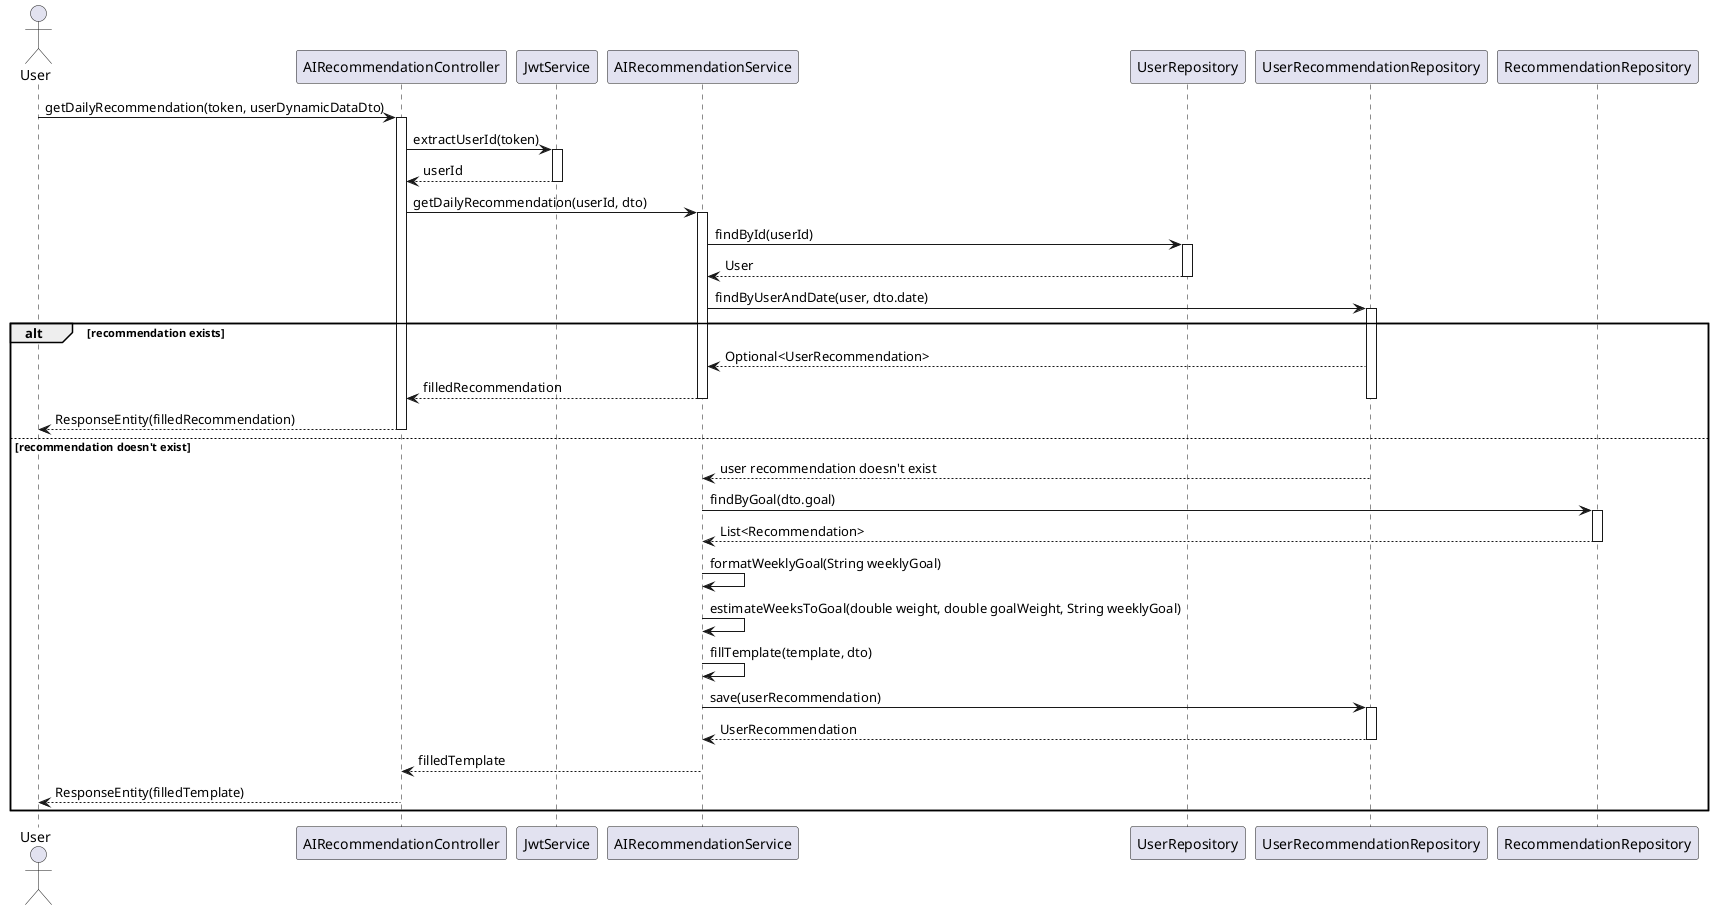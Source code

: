 @startuml
actor User
participant AIRecommendationController
participant JwtService
participant AIRecommendationService
participant UserRepository
participant UserRecommendationRepository
participant RecommendationRepository

User -> AIRecommendationController : getDailyRecommendation(token, userDynamicDataDto)
activate AIRecommendationController

AIRecommendationController -> JwtService : extractUserId(token)
activate JwtService
JwtService --> AIRecommendationController : userId
deactivate JwtService

AIRecommendationController -> AIRecommendationService : getDailyRecommendation(userId, dto)
activate AIRecommendationService

AIRecommendationService -> UserRepository : findById(userId)
activate UserRepository
UserRepository --> AIRecommendationService : User
deactivate UserRepository

AIRecommendationService -> UserRecommendationRepository : findByUserAndDate(user, dto.date)
activate UserRecommendationRepository
alt recommendation exists
    UserRecommendationRepository --> AIRecommendationService : Optional<UserRecommendation>
    AIRecommendationService --> AIRecommendationController : filledRecommendation
    deactivate UserRecommendationRepository
    deactivate AIRecommendationService
    AIRecommendationController --> User : ResponseEntity(filledRecommendation)
    deactivate AIRecommendationController
else recommendation doesn't exist
    UserRecommendationRepository --> AIRecommendationService : user recommendation doesn't exist
    deactivate UserRecommendationRepository

    AIRecommendationService -> RecommendationRepository : findByGoal(dto.goal)
    activate RecommendationRepository
    RecommendationRepository --> AIRecommendationService : List<Recommendation>
    deactivate RecommendationRepository

    AIRecommendationService -> AIRecommendationService : formatWeeklyGoal(String weeklyGoal)
    AIRecommendationService -> AIRecommendationService : estimateWeeksToGoal(double weight, double goalWeight, String weeklyGoal)
    AIRecommendationService -> AIRecommendationService : fillTemplate(template, dto)

    AIRecommendationService -> UserRecommendationRepository : save(userRecommendation)
    activate UserRecommendationRepository
    UserRecommendationRepository --> AIRecommendationService : UserRecommendation
    deactivate UserRecommendationRepository

    AIRecommendationService --> AIRecommendationController : filledTemplate
    deactivate AIRecommendationService
    AIRecommendationController --> User : ResponseEntity(filledTemplate)
    deactivate AIRecommendationController
end
@enduml
